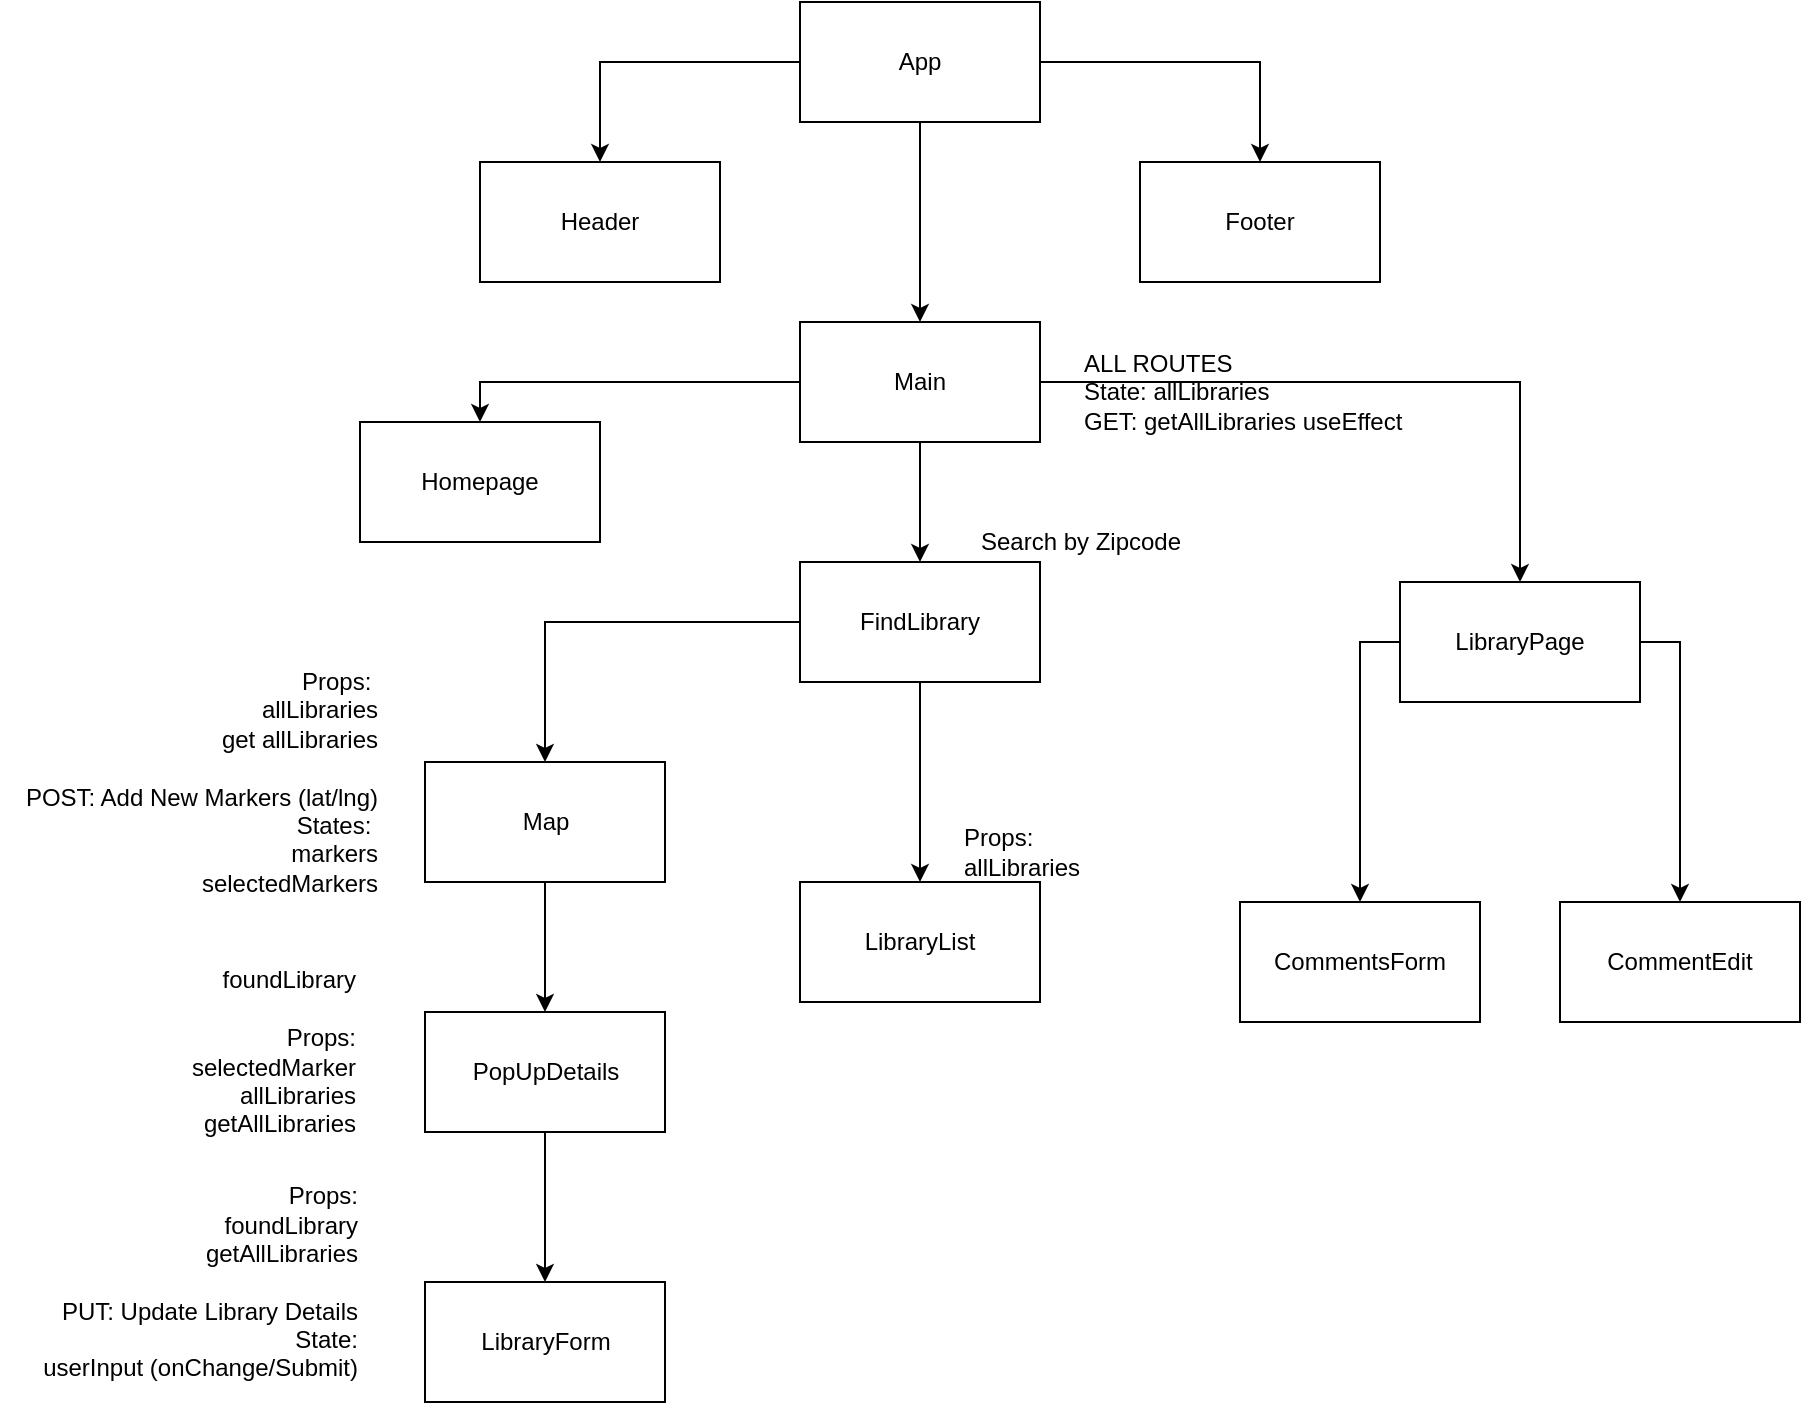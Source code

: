 <mxfile version="13.6.2" type="device"><diagram id="HdWKcb-8YZJ79-P30v2o" name="Page-1"><mxGraphModel dx="1499" dy="700" grid="1" gridSize="10" guides="1" tooltips="1" connect="1" arrows="1" fold="1" page="1" pageScale="1" pageWidth="850" pageHeight="1100" math="0" shadow="0"><root><mxCell id="0"/><mxCell id="1" parent="0"/><mxCell id="X6bXbO6NI_cJ-Yb1LFdB-4" value="" style="edgeStyle=orthogonalEdgeStyle;rounded=0;orthogonalLoop=1;jettySize=auto;html=1;" parent="1" source="X6bXbO6NI_cJ-Yb1LFdB-1" target="X6bXbO6NI_cJ-Yb1LFdB-3" edge="1"><mxGeometry relative="1" as="geometry"/></mxCell><mxCell id="X6bXbO6NI_cJ-Yb1LFdB-6" value="" style="edgeStyle=orthogonalEdgeStyle;rounded=0;orthogonalLoop=1;jettySize=auto;html=1;" parent="1" source="X6bXbO6NI_cJ-Yb1LFdB-1" target="X6bXbO6NI_cJ-Yb1LFdB-5" edge="1"><mxGeometry relative="1" as="geometry"/></mxCell><mxCell id="X6bXbO6NI_cJ-Yb1LFdB-8" value="" style="edgeStyle=orthogonalEdgeStyle;rounded=0;orthogonalLoop=1;jettySize=auto;html=1;" parent="1" source="X6bXbO6NI_cJ-Yb1LFdB-1" target="X6bXbO6NI_cJ-Yb1LFdB-7" edge="1"><mxGeometry relative="1" as="geometry"/></mxCell><mxCell id="X6bXbO6NI_cJ-Yb1LFdB-1" value="App" style="rounded=0;whiteSpace=wrap;html=1;" parent="1" vertex="1"><mxGeometry x="240" y="230" width="120" height="60" as="geometry"/></mxCell><mxCell id="X6bXbO6NI_cJ-Yb1LFdB-3" value="Header" style="rounded=0;whiteSpace=wrap;html=1;" parent="1" vertex="1"><mxGeometry x="80" y="310" width="120" height="60" as="geometry"/></mxCell><mxCell id="X6bXbO6NI_cJ-Yb1LFdB-5" value="Footer" style="rounded=0;whiteSpace=wrap;html=1;" parent="1" vertex="1"><mxGeometry x="410" y="310" width="120" height="60" as="geometry"/></mxCell><mxCell id="X6bXbO6NI_cJ-Yb1LFdB-12" value="" style="edgeStyle=orthogonalEdgeStyle;rounded=0;orthogonalLoop=1;jettySize=auto;html=1;entryX=0.5;entryY=0;entryDx=0;entryDy=0;" parent="1" source="X6bXbO6NI_cJ-Yb1LFdB-7" target="X6bXbO6NI_cJ-Yb1LFdB-11" edge="1"><mxGeometry relative="1" as="geometry"/></mxCell><mxCell id="X6bXbO6NI_cJ-Yb1LFdB-16" value="" style="edgeStyle=orthogonalEdgeStyle;rounded=0;orthogonalLoop=1;jettySize=auto;html=1;exitX=0.5;exitY=1;exitDx=0;exitDy=0;" parent="1" source="X6bXbO6NI_cJ-Yb1LFdB-7" target="X6bXbO6NI_cJ-Yb1LFdB-15" edge="1"><mxGeometry relative="1" as="geometry"/></mxCell><mxCell id="X6bXbO6NI_cJ-Yb1LFdB-7" value="Main" style="rounded=0;whiteSpace=wrap;html=1;" parent="1" vertex="1"><mxGeometry x="240" y="390" width="120" height="60" as="geometry"/></mxCell><mxCell id="X6bXbO6NI_cJ-Yb1LFdB-11" value="Homepage" style="rounded=0;whiteSpace=wrap;html=1;" parent="1" vertex="1"><mxGeometry x="20" y="440" width="120" height="60" as="geometry"/></mxCell><mxCell id="X6bXbO6NI_cJ-Yb1LFdB-24" value="" style="edgeStyle=orthogonalEdgeStyle;rounded=0;orthogonalLoop=1;jettySize=auto;html=1;exitX=0.5;exitY=1;exitDx=0;exitDy=0;" parent="1" source="X6bXbO6NI_cJ-Yb1LFdB-15" target="X6bXbO6NI_cJ-Yb1LFdB-23" edge="1"><mxGeometry relative="1" as="geometry"/></mxCell><mxCell id="X6bXbO6NI_cJ-Yb1LFdB-27" value="" style="edgeStyle=orthogonalEdgeStyle;rounded=0;orthogonalLoop=1;jettySize=auto;html=1;entryX=0.5;entryY=0;entryDx=0;entryDy=0;" parent="1" source="X6bXbO6NI_cJ-Yb1LFdB-15" target="X6bXbO6NI_cJ-Yb1LFdB-26" edge="1"><mxGeometry relative="1" as="geometry"/></mxCell><mxCell id="X6bXbO6NI_cJ-Yb1LFdB-15" value="FindLibrary" style="rounded=0;whiteSpace=wrap;html=1;" parent="1" vertex="1"><mxGeometry x="240" y="510" width="120" height="60" as="geometry"/></mxCell><mxCell id="X6bXbO6NI_cJ-Yb1LFdB-30" value="" style="edgeStyle=orthogonalEdgeStyle;rounded=0;orthogonalLoop=1;jettySize=auto;html=1;exitX=0.5;exitY=1;exitDx=0;exitDy=0;entryX=0.5;entryY=0;entryDx=0;entryDy=0;" parent="1" source="X6bXbO6NI_cJ-Yb1LFdB-26" target="X6bXbO6NI_cJ-Yb1LFdB-18" edge="1"><mxGeometry relative="1" as="geometry"/></mxCell><mxCell id="i-Bo7hph6NvP6bYXp6eL-5" value="" style="edgeStyle=orthogonalEdgeStyle;rounded=0;orthogonalLoop=1;jettySize=auto;html=1;exitX=0.5;exitY=1;exitDx=0;exitDy=0;" parent="1" source="X6bXbO6NI_cJ-Yb1LFdB-18" target="i-Bo7hph6NvP6bYXp6eL-4" edge="1"><mxGeometry relative="1" as="geometry"/></mxCell><mxCell id="i-Bo7hph6NvP6bYXp6eL-9" value="" style="edgeStyle=orthogonalEdgeStyle;rounded=0;orthogonalLoop=1;jettySize=auto;html=1;" parent="1" source="X6bXbO6NI_cJ-Yb1LFdB-7" target="i-Bo7hph6NvP6bYXp6eL-8" edge="1"><mxGeometry relative="1" as="geometry"/></mxCell><mxCell id="X6bXbO6NI_cJ-Yb1LFdB-18" value="PopUpDetails" style="rounded=0;whiteSpace=wrap;html=1;" parent="1" vertex="1"><mxGeometry x="52.5" y="735" width="120" height="60" as="geometry"/></mxCell><mxCell id="X6bXbO6NI_cJ-Yb1LFdB-22" value="Search by Zipcode" style="text;html=1;align=center;verticalAlign=middle;resizable=0;points=[];autosize=1;" parent="1" vertex="1"><mxGeometry x="320" y="490" width="120" height="20" as="geometry"/></mxCell><mxCell id="X6bXbO6NI_cJ-Yb1LFdB-23" value="LibraryList" style="rounded=0;whiteSpace=wrap;html=1;" parent="1" vertex="1"><mxGeometry x="240" y="670" width="120" height="60" as="geometry"/></mxCell><mxCell id="X6bXbO6NI_cJ-Yb1LFdB-26" value="Map" style="rounded=0;whiteSpace=wrap;html=1;" parent="1" vertex="1"><mxGeometry x="52.5" y="610" width="120" height="60" as="geometry"/></mxCell><mxCell id="X6bXbO6NI_cJ-Yb1LFdB-28" value="foundLibrary&lt;br&gt;&lt;br&gt;Props:&lt;br&gt;selectedMarker&lt;br&gt;allLibraries&lt;br&gt;getAllLibraries" style="text;html=1;strokeColor=none;fillColor=none;align=right;verticalAlign=middle;whiteSpace=wrap;rounded=0;imageAlign=left;" parent="1" vertex="1"><mxGeometry x="-110" y="715" width="130" height="80" as="geometry"/></mxCell><mxCell id="i-Bo7hph6NvP6bYXp6eL-1" value="ALL ROUTES&lt;br&gt;State: allLibraries&amp;nbsp;&lt;br&gt;GET: getAllLibraries useEffect" style="text;html=1;align=left;verticalAlign=middle;resizable=0;points=[];autosize=1;" parent="1" vertex="1"><mxGeometry x="380" y="400" width="170" height="50" as="geometry"/></mxCell><mxCell id="i-Bo7hph6NvP6bYXp6eL-2" value="Props:&amp;nbsp;&lt;br&gt;allLibraries&lt;br&gt;get allLibraries&lt;br&gt;&lt;br&gt;POST: Add New Markers (lat/lng)&lt;br&gt;States:&amp;nbsp;&lt;br&gt;markers&lt;br&gt;selectedMarkers" style="text;html=1;align=right;verticalAlign=middle;resizable=0;points=[];autosize=1;" parent="1" vertex="1"><mxGeometry x="-160" y="560" width="190" height="120" as="geometry"/></mxCell><mxCell id="i-Bo7hph6NvP6bYXp6eL-3" value="Props:&lt;br&gt;allLibraries" style="text;html=1;align=left;verticalAlign=middle;resizable=0;points=[];autosize=1;" parent="1" vertex="1"><mxGeometry x="320" y="640" width="70" height="30" as="geometry"/></mxCell><mxCell id="i-Bo7hph6NvP6bYXp6eL-4" value="LibraryForm" style="rounded=0;whiteSpace=wrap;html=1;" parent="1" vertex="1"><mxGeometry x="52.5" y="870" width="120" height="60" as="geometry"/></mxCell><mxCell id="i-Bo7hph6NvP6bYXp6eL-6" value="Props:&lt;br&gt;foundLibrary&lt;br&gt;getAllLibraries&lt;br&gt;&lt;br&gt;PUT: Update Library Details&lt;br&gt;State:&lt;br&gt;userInput (onChange/Submit)" style="text;html=1;align=right;verticalAlign=middle;resizable=0;points=[];autosize=1;" parent="1" vertex="1"><mxGeometry x="-150" y="820" width="170" height="100" as="geometry"/></mxCell><mxCell id="i-Bo7hph6NvP6bYXp6eL-13" value="" style="edgeStyle=orthogonalEdgeStyle;rounded=0;orthogonalLoop=1;jettySize=auto;html=1;exitX=0;exitY=0.5;exitDx=0;exitDy=0;" parent="1" source="i-Bo7hph6NvP6bYXp6eL-8" target="i-Bo7hph6NvP6bYXp6eL-12" edge="1"><mxGeometry relative="1" as="geometry"/></mxCell><mxCell id="i-Bo7hph6NvP6bYXp6eL-8" value="LibraryPage" style="rounded=0;whiteSpace=wrap;html=1;" parent="1" vertex="1"><mxGeometry x="540" y="520" width="120" height="60" as="geometry"/></mxCell><mxCell id="tqYDYF3qAk8WKab-BqXz-3" value="" style="edgeStyle=orthogonalEdgeStyle;rounded=0;orthogonalLoop=1;jettySize=auto;html=1;exitX=1;exitY=0.5;exitDx=0;exitDy=0;" edge="1" parent="1" source="i-Bo7hph6NvP6bYXp6eL-8" target="tqYDYF3qAk8WKab-BqXz-2"><mxGeometry relative="1" as="geometry"/></mxCell><mxCell id="i-Bo7hph6NvP6bYXp6eL-12" value="CommentsForm" style="rounded=0;whiteSpace=wrap;html=1;" parent="1" vertex="1"><mxGeometry x="460" y="680" width="120" height="60" as="geometry"/></mxCell><mxCell id="tqYDYF3qAk8WKab-BqXz-2" value="CommentEdit" style="rounded=0;whiteSpace=wrap;html=1;" vertex="1" parent="1"><mxGeometry x="620" y="680" width="120" height="60" as="geometry"/></mxCell></root></mxGraphModel></diagram></mxfile>